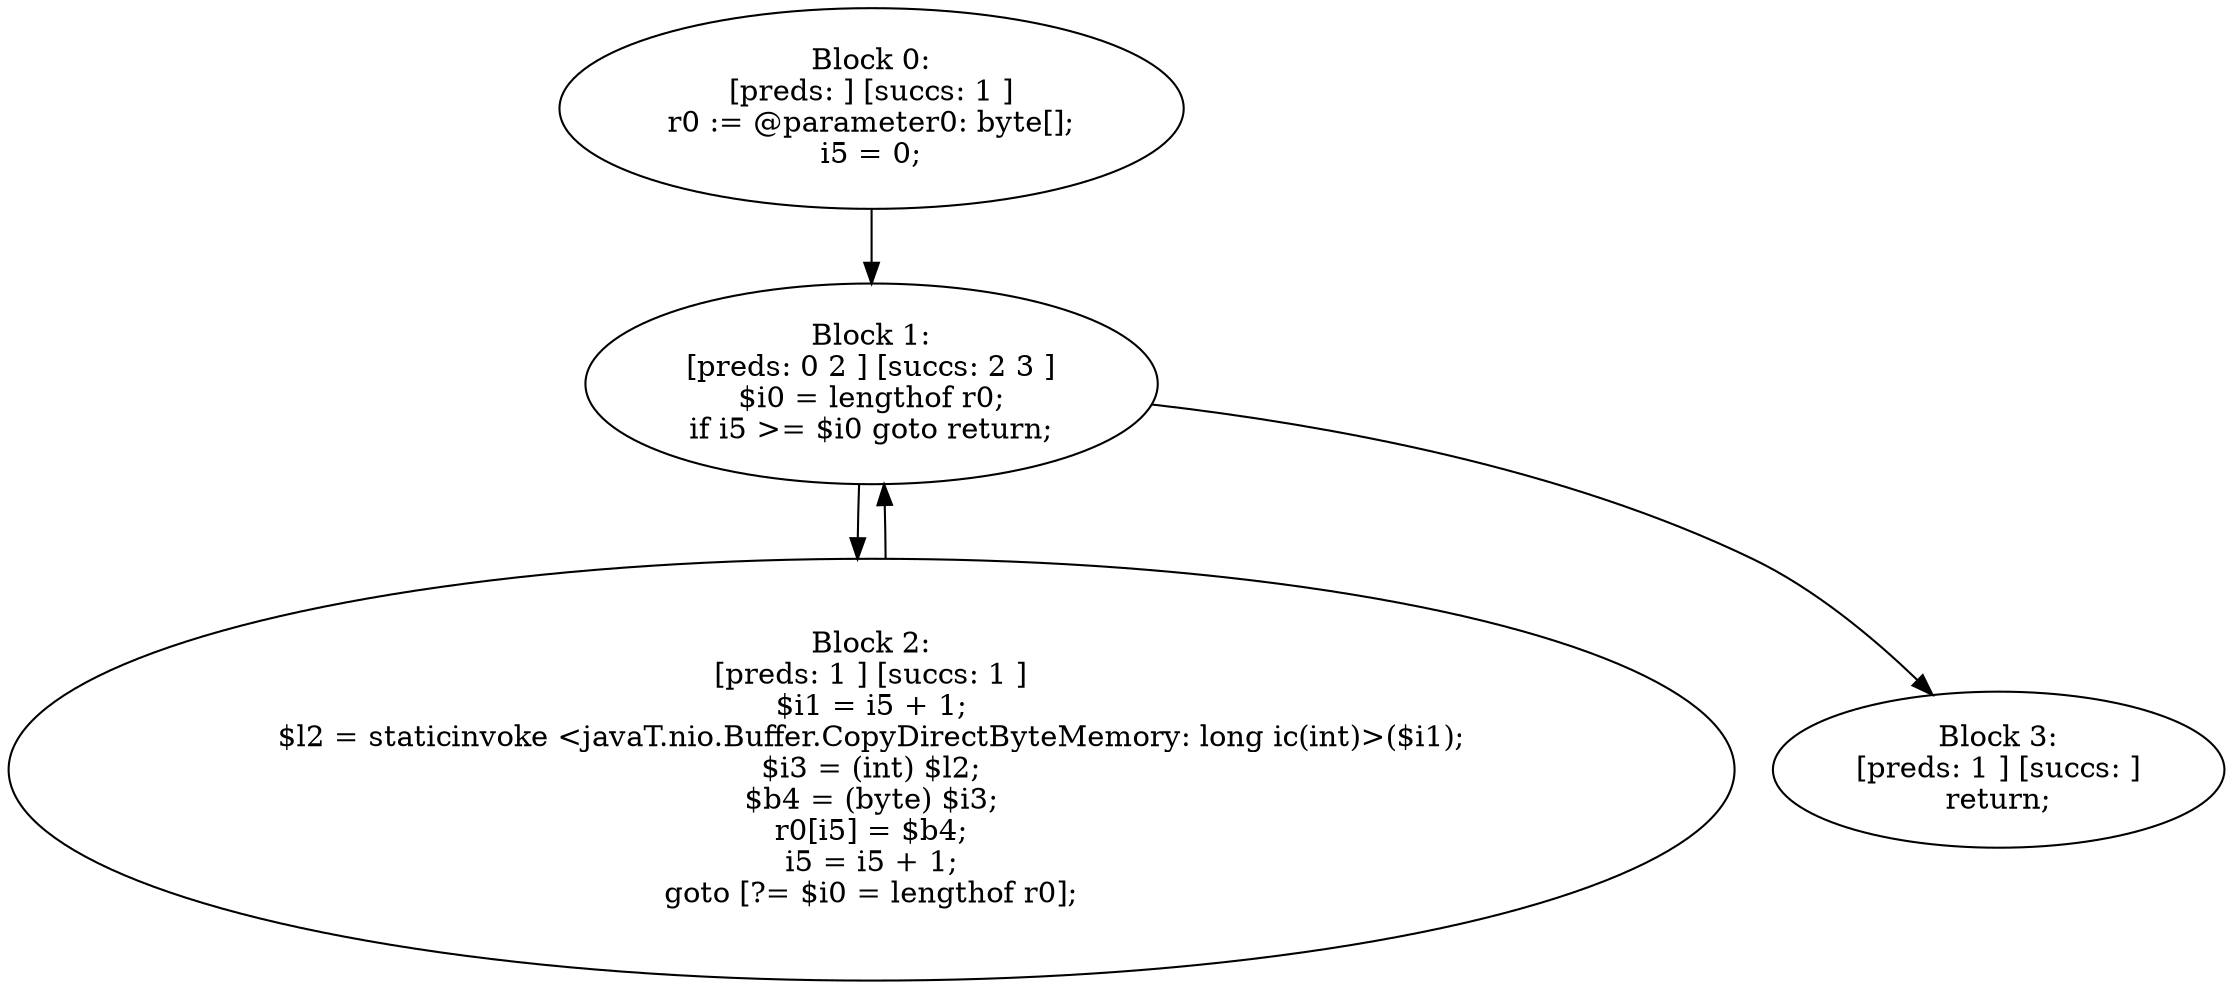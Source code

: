 digraph "unitGraph" {
    "Block 0:
[preds: ] [succs: 1 ]
r0 := @parameter0: byte[];
i5 = 0;
"
    "Block 1:
[preds: 0 2 ] [succs: 2 3 ]
$i0 = lengthof r0;
if i5 >= $i0 goto return;
"
    "Block 2:
[preds: 1 ] [succs: 1 ]
$i1 = i5 + 1;
$l2 = staticinvoke <javaT.nio.Buffer.CopyDirectByteMemory: long ic(int)>($i1);
$i3 = (int) $l2;
$b4 = (byte) $i3;
r0[i5] = $b4;
i5 = i5 + 1;
goto [?= $i0 = lengthof r0];
"
    "Block 3:
[preds: 1 ] [succs: ]
return;
"
    "Block 0:
[preds: ] [succs: 1 ]
r0 := @parameter0: byte[];
i5 = 0;
"->"Block 1:
[preds: 0 2 ] [succs: 2 3 ]
$i0 = lengthof r0;
if i5 >= $i0 goto return;
";
    "Block 1:
[preds: 0 2 ] [succs: 2 3 ]
$i0 = lengthof r0;
if i5 >= $i0 goto return;
"->"Block 2:
[preds: 1 ] [succs: 1 ]
$i1 = i5 + 1;
$l2 = staticinvoke <javaT.nio.Buffer.CopyDirectByteMemory: long ic(int)>($i1);
$i3 = (int) $l2;
$b4 = (byte) $i3;
r0[i5] = $b4;
i5 = i5 + 1;
goto [?= $i0 = lengthof r0];
";
    "Block 1:
[preds: 0 2 ] [succs: 2 3 ]
$i0 = lengthof r0;
if i5 >= $i0 goto return;
"->"Block 3:
[preds: 1 ] [succs: ]
return;
";
    "Block 2:
[preds: 1 ] [succs: 1 ]
$i1 = i5 + 1;
$l2 = staticinvoke <javaT.nio.Buffer.CopyDirectByteMemory: long ic(int)>($i1);
$i3 = (int) $l2;
$b4 = (byte) $i3;
r0[i5] = $b4;
i5 = i5 + 1;
goto [?= $i0 = lengthof r0];
"->"Block 1:
[preds: 0 2 ] [succs: 2 3 ]
$i0 = lengthof r0;
if i5 >= $i0 goto return;
";
}
